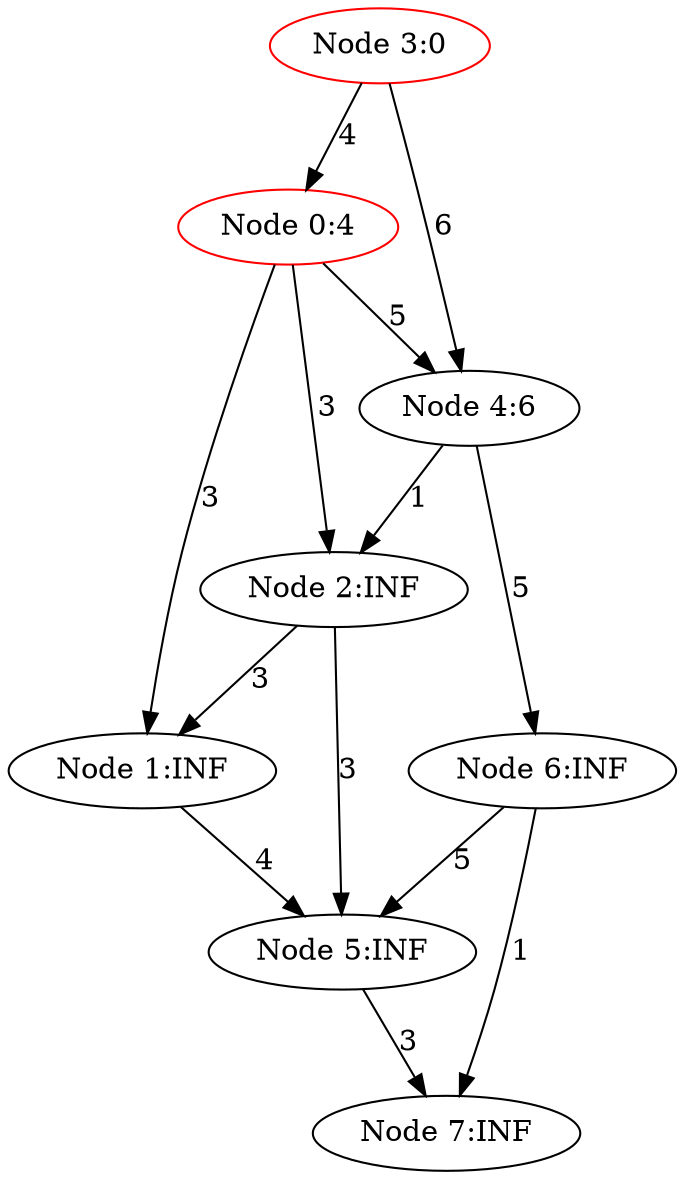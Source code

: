digraph DijkstraDirected {
"Node 0:4" -> {"Node 1:INF"} [label="3"]
"Node 0:4" -> {"Node 2:INF"} [label="3"]
"Node 0:4" -> {"Node 4:6"} [label="5"]
"Node 1:INF" -> {"Node 5:INF"} [label="4"]
"Node 2:INF" -> {"Node 1:INF"} [label="3"]
"Node 2:INF" -> {"Node 5:INF"} [label="3"]
"Node 3:0" -> {"Node 0:4"} [label="4"]
"Node 3:0" -> {"Node 4:6"} [label="6"]
"Node 4:6" -> {"Node 2:INF"} [label="1"]
"Node 4:6" -> {"Node 6:INF"} [label="5"]
"Node 5:INF" -> {"Node 7:INF"} [label="3"]
"Node 6:INF" -> {"Node 5:INF"} [label="5"]
"Node 6:INF" -> {"Node 7:INF"} [label="1"]
"Node 0:4" [color=red]
"Node 1:INF"
"Node 2:INF"
"Node 3:0" [color=red]
"Node 4:6"
"Node 5:INF"
"Node 6:INF"
"Node 7:INF"
}
